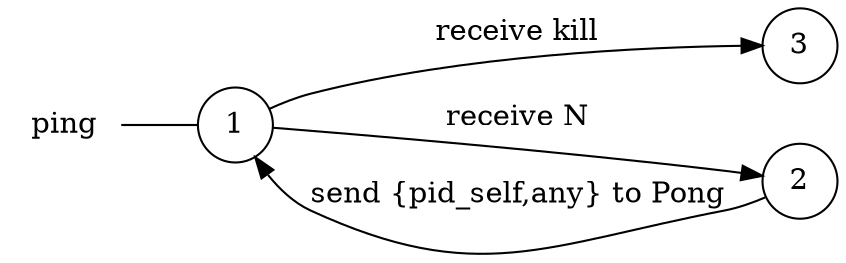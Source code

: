 digraph ping {
	rankdir="LR";
	n_0 [label="ping", shape="plaintext"];
	n_1 [id="1", shape=circle, label="1"];
	n_0 -> n_1 [arrowhead=none];
	n_2 [id="2", shape=circle, label="3"];
	n_3 [id="3", shape=circle, label="2"];

	n_1 -> n_3 [id="[$e|1]", label="receive N"];
	n_3 -> n_1 [id="[$e|5]", label="send {pid_self,any} to Pong"];
	n_1 -> n_2 [id="[$e|3]", label="receive kill"];
}
